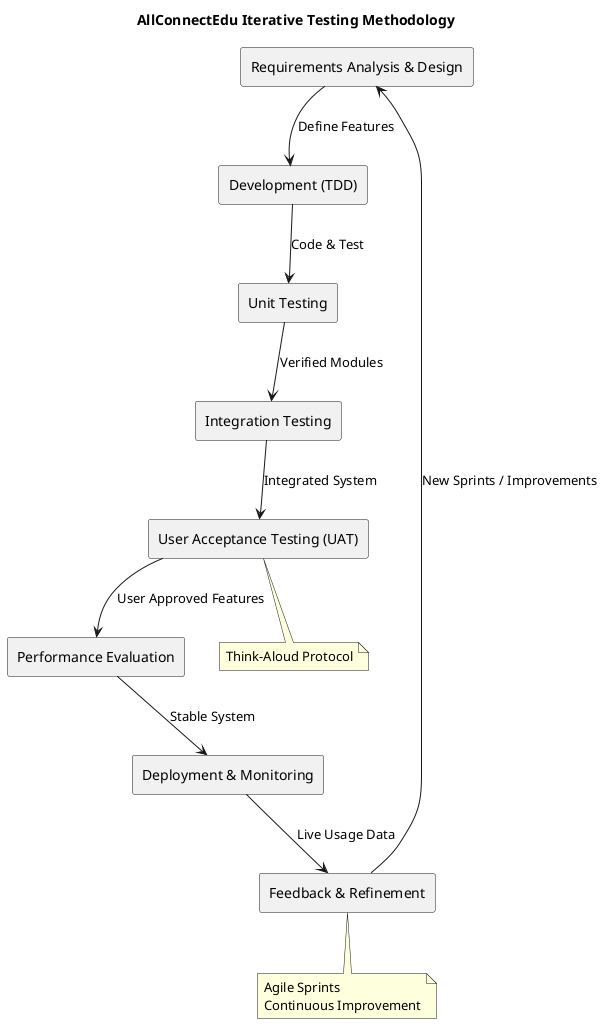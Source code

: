 @startuml testing
skinparam handwritten false
skinparam style strict

title AllConnectEdu Iterative Testing Methodology

rectangle "Requirements Analysis & Design" as Requirements
rectangle "Development (TDD)" as Development
rectangle "Unit Testing" as Unit
rectangle "Integration Testing" as Integration
rectangle "User Acceptance Testing (UAT)" as UAT
rectangle "Performance Evaluation" as Performance
rectangle "Deployment & Monitoring" as Deployment
rectangle "Feedback & Refinement" as Feedback

Requirements --> Development : Define Features
Development --> Unit : Code & Test
Unit --> Integration : Verified Modules
Integration --> UAT : Integrated System
UAT --> Performance : User Approved Features
Performance --> Deployment : Stable System
Deployment --> Feedback : Live Usage Data
Feedback --> Requirements : New Sprints / Improvements

note bottom of Feedback
  Agile Sprints
  Continuous Improvement
end note

note "Think-Aloud Protocol" as ThinkAloudNote
    UAT -[hidden]-> ThinkAloudNote


@enduml